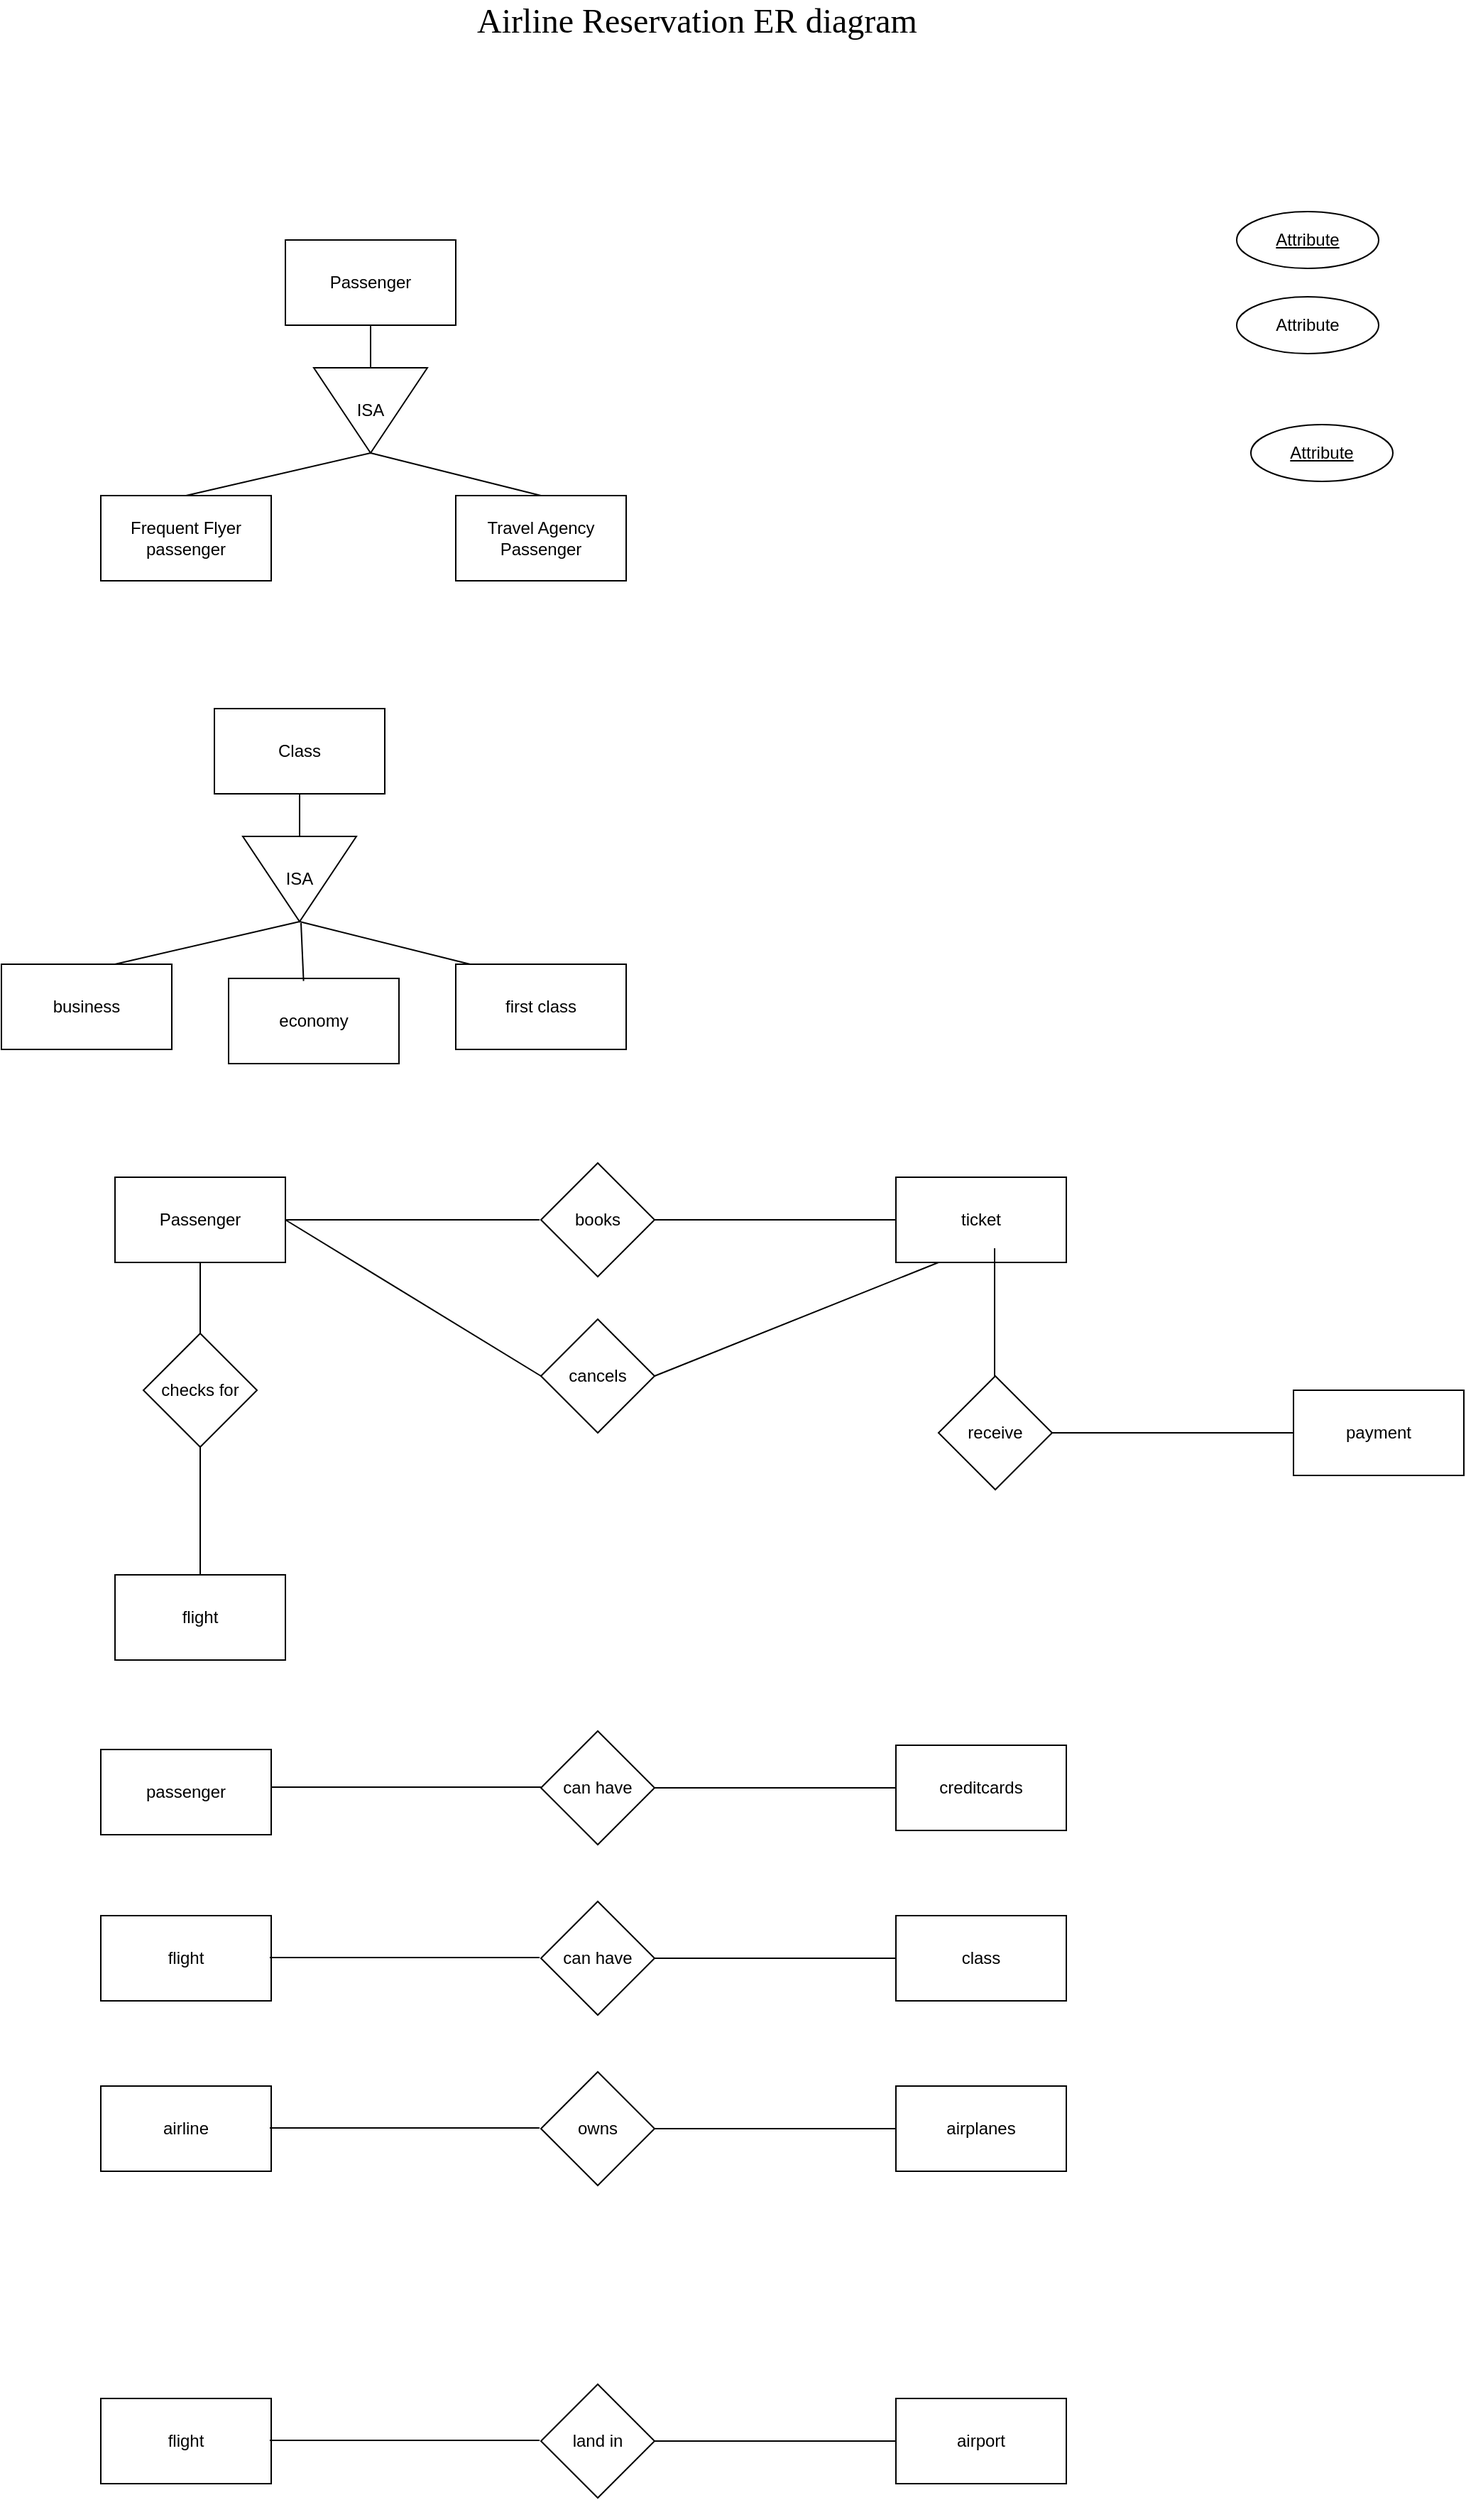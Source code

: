 <mxfile version="21.1.2" type="github">
  <diagram name="Page-1" id="zZewco96g88wtQCTiWM7">
    <mxGraphModel dx="1900" dy="581" grid="1" gridSize="10" guides="1" tooltips="1" connect="1" arrows="1" fold="1" page="1" pageScale="1" pageWidth="850" pageHeight="1100" math="0" shadow="0">
      <root>
        <mxCell id="0" />
        <mxCell id="1" parent="0" />
        <mxCell id="6-gSjD5hY4xRekWxIjLO-1" value="&lt;font face=&quot;Times New Roman&quot; style=&quot;font-size: 24px;&quot;&gt;Airline Reservation ER diagram&lt;/font&gt;" style="text;html=1;strokeColor=none;fillColor=none;align=center;verticalAlign=middle;whiteSpace=wrap;rounded=0;" parent="1" vertex="1">
          <mxGeometry x="300" y="51" width="340" height="30" as="geometry" />
        </mxCell>
        <mxCell id="6-gSjD5hY4xRekWxIjLO-2" value="Passenger" style="rounded=0;whiteSpace=wrap;html=1;" parent="1" vertex="1">
          <mxGeometry x="180" y="220" width="120" height="60" as="geometry" />
        </mxCell>
        <mxCell id="6-gSjD5hY4xRekWxIjLO-3" value="Attribute" style="ellipse;whiteSpace=wrap;html=1;align=center;fontStyle=4;" parent="1" vertex="1">
          <mxGeometry x="850" y="200" width="100" height="40" as="geometry" />
        </mxCell>
        <mxCell id="6-gSjD5hY4xRekWxIjLO-4" value="Attribute" style="ellipse;whiteSpace=wrap;html=1;align=center;" parent="1" vertex="1">
          <mxGeometry x="850" y="260" width="100" height="40" as="geometry" />
        </mxCell>
        <mxCell id="6-gSjD5hY4xRekWxIjLO-5" value="Attribute" style="ellipse;whiteSpace=wrap;html=1;align=center;fontStyle=4;" parent="1" vertex="1">
          <mxGeometry x="860" y="350" width="100" height="40" as="geometry" />
        </mxCell>
        <mxCell id="5l7vCbb30mwXu33C-PbP-1" value="Frequent Flyer passenger" style="rounded=0;whiteSpace=wrap;html=1;" vertex="1" parent="1">
          <mxGeometry x="50" y="400" width="120" height="60" as="geometry" />
        </mxCell>
        <mxCell id="5l7vCbb30mwXu33C-PbP-2" value="Travel Agency Passenger" style="rounded=0;whiteSpace=wrap;html=1;" vertex="1" parent="1">
          <mxGeometry x="300" y="400" width="120" height="60" as="geometry" />
        </mxCell>
        <mxCell id="5l7vCbb30mwXu33C-PbP-4" value="ISA" style="triangle;whiteSpace=wrap;html=1;direction=south;" vertex="1" parent="1">
          <mxGeometry x="200" y="310" width="80" height="60" as="geometry" />
        </mxCell>
        <mxCell id="5l7vCbb30mwXu33C-PbP-5" value="" style="endArrow=none;html=1;rounded=0;entryX=0.5;entryY=1;entryDx=0;entryDy=0;" edge="1" parent="1" source="5l7vCbb30mwXu33C-PbP-4" target="6-gSjD5hY4xRekWxIjLO-2">
          <mxGeometry width="50" height="50" relative="1" as="geometry">
            <mxPoint x="400" y="310" as="sourcePoint" />
            <mxPoint x="450" y="260" as="targetPoint" />
          </mxGeometry>
        </mxCell>
        <mxCell id="5l7vCbb30mwXu33C-PbP-8" value="" style="endArrow=none;html=1;rounded=0;entryX=1;entryY=0.5;entryDx=0;entryDy=0;" edge="1" parent="1" target="5l7vCbb30mwXu33C-PbP-4">
          <mxGeometry width="50" height="50" relative="1" as="geometry">
            <mxPoint x="360" y="400" as="sourcePoint" />
            <mxPoint x="250" y="376" as="targetPoint" />
          </mxGeometry>
        </mxCell>
        <mxCell id="5l7vCbb30mwXu33C-PbP-9" value="" style="endArrow=none;html=1;rounded=0;entryX=1;entryY=0.5;entryDx=0;entryDy=0;" edge="1" parent="1" target="5l7vCbb30mwXu33C-PbP-4">
          <mxGeometry width="50" height="50" relative="1" as="geometry">
            <mxPoint x="110" y="400" as="sourcePoint" />
            <mxPoint x="250" y="380" as="targetPoint" />
          </mxGeometry>
        </mxCell>
        <mxCell id="5l7vCbb30mwXu33C-PbP-10" value="business" style="rounded=0;whiteSpace=wrap;html=1;" vertex="1" parent="1">
          <mxGeometry x="-20" y="730" width="120" height="60" as="geometry" />
        </mxCell>
        <mxCell id="5l7vCbb30mwXu33C-PbP-11" value="Passenger" style="rounded=0;whiteSpace=wrap;html=1;" vertex="1" parent="1">
          <mxGeometry x="60" y="880" width="120" height="60" as="geometry" />
        </mxCell>
        <mxCell id="5l7vCbb30mwXu33C-PbP-12" value="Class" style="rounded=0;whiteSpace=wrap;html=1;" vertex="1" parent="1">
          <mxGeometry x="130" y="550" width="120" height="60" as="geometry" />
        </mxCell>
        <mxCell id="5l7vCbb30mwXu33C-PbP-13" value="first class" style="rounded=0;whiteSpace=wrap;html=1;" vertex="1" parent="1">
          <mxGeometry x="300" y="730" width="120" height="60" as="geometry" />
        </mxCell>
        <mxCell id="5l7vCbb30mwXu33C-PbP-14" value="ISA" style="triangle;whiteSpace=wrap;html=1;direction=south;" vertex="1" parent="1">
          <mxGeometry x="150" y="640" width="80" height="60" as="geometry" />
        </mxCell>
        <mxCell id="5l7vCbb30mwXu33C-PbP-15" value="" style="endArrow=none;html=1;rounded=0;entryX=0.5;entryY=1;entryDx=0;entryDy=0;" edge="1" parent="1" source="5l7vCbb30mwXu33C-PbP-14" target="5l7vCbb30mwXu33C-PbP-12">
          <mxGeometry width="50" height="50" relative="1" as="geometry">
            <mxPoint x="350" y="640" as="sourcePoint" />
            <mxPoint x="400" y="590" as="targetPoint" />
          </mxGeometry>
        </mxCell>
        <mxCell id="5l7vCbb30mwXu33C-PbP-16" value="" style="endArrow=none;html=1;rounded=0;entryX=1;entryY=0.5;entryDx=0;entryDy=0;" edge="1" parent="1" target="5l7vCbb30mwXu33C-PbP-14">
          <mxGeometry width="50" height="50" relative="1" as="geometry">
            <mxPoint x="310" y="730" as="sourcePoint" />
            <mxPoint x="200" y="706" as="targetPoint" />
          </mxGeometry>
        </mxCell>
        <mxCell id="5l7vCbb30mwXu33C-PbP-17" value="" style="endArrow=none;html=1;rounded=0;entryX=1;entryY=0.5;entryDx=0;entryDy=0;" edge="1" parent="1" target="5l7vCbb30mwXu33C-PbP-14">
          <mxGeometry width="50" height="50" relative="1" as="geometry">
            <mxPoint x="60" y="730" as="sourcePoint" />
            <mxPoint x="200" y="710" as="targetPoint" />
          </mxGeometry>
        </mxCell>
        <mxCell id="5l7vCbb30mwXu33C-PbP-18" value="economy" style="rounded=0;whiteSpace=wrap;html=1;" vertex="1" parent="1">
          <mxGeometry x="140" y="740" width="120" height="60" as="geometry" />
        </mxCell>
        <mxCell id="5l7vCbb30mwXu33C-PbP-19" value="" style="endArrow=none;html=1;rounded=0;entryX=0.5;entryY=1;entryDx=0;entryDy=0;exitX=0.44;exitY=0.03;exitDx=0;exitDy=0;exitPerimeter=0;" edge="1" parent="1" source="5l7vCbb30mwXu33C-PbP-18">
          <mxGeometry width="50" height="50" relative="1" as="geometry">
            <mxPoint x="191" y="731" as="sourcePoint" />
            <mxPoint x="191" y="701" as="targetPoint" />
          </mxGeometry>
        </mxCell>
        <mxCell id="5l7vCbb30mwXu33C-PbP-20" value="ticket" style="rounded=0;whiteSpace=wrap;html=1;" vertex="1" parent="1">
          <mxGeometry x="610" y="880" width="120" height="60" as="geometry" />
        </mxCell>
        <mxCell id="5l7vCbb30mwXu33C-PbP-21" value="books" style="rhombus;whiteSpace=wrap;html=1;" vertex="1" parent="1">
          <mxGeometry x="360" y="870" width="80" height="80" as="geometry" />
        </mxCell>
        <mxCell id="5l7vCbb30mwXu33C-PbP-22" value="cancels" style="rhombus;whiteSpace=wrap;html=1;" vertex="1" parent="1">
          <mxGeometry x="360" y="980" width="80" height="80" as="geometry" />
        </mxCell>
        <mxCell id="5l7vCbb30mwXu33C-PbP-23" value="checks for" style="rhombus;whiteSpace=wrap;html=1;" vertex="1" parent="1">
          <mxGeometry x="80" y="990" width="80" height="80" as="geometry" />
        </mxCell>
        <mxCell id="5l7vCbb30mwXu33C-PbP-24" value="" style="endArrow=none;html=1;rounded=0;entryX=0;entryY=0.5;entryDx=0;entryDy=0;exitX=1;exitY=0.5;exitDx=0;exitDy=0;" edge="1" parent="1" source="5l7vCbb30mwXu33C-PbP-21" target="5l7vCbb30mwXu33C-PbP-20">
          <mxGeometry width="50" height="50" relative="1" as="geometry">
            <mxPoint x="380" y="900" as="sourcePoint" />
            <mxPoint x="430" y="850" as="targetPoint" />
          </mxGeometry>
        </mxCell>
        <mxCell id="5l7vCbb30mwXu33C-PbP-25" value="" style="endArrow=none;html=1;rounded=0;entryX=0;entryY=0.5;entryDx=0;entryDy=0;exitX=1;exitY=0.5;exitDx=0;exitDy=0;" edge="1" parent="1" source="5l7vCbb30mwXu33C-PbP-11">
          <mxGeometry width="50" height="50" relative="1" as="geometry">
            <mxPoint x="189" y="910" as="sourcePoint" />
            <mxPoint x="359" y="910" as="targetPoint" />
          </mxGeometry>
        </mxCell>
        <mxCell id="5l7vCbb30mwXu33C-PbP-26" value="" style="endArrow=none;html=1;rounded=0;entryX=0;entryY=0.5;entryDx=0;entryDy=0;exitX=1;exitY=0.5;exitDx=0;exitDy=0;" edge="1" parent="1" source="5l7vCbb30mwXu33C-PbP-11" target="5l7vCbb30mwXu33C-PbP-22">
          <mxGeometry width="50" height="50" relative="1" as="geometry">
            <mxPoint x="460" y="930" as="sourcePoint" />
            <mxPoint x="630" y="930" as="targetPoint" />
          </mxGeometry>
        </mxCell>
        <mxCell id="5l7vCbb30mwXu33C-PbP-27" value="" style="endArrow=none;html=1;rounded=0;entryX=0;entryY=0.5;entryDx=0;entryDy=0;exitX=1;exitY=0.5;exitDx=0;exitDy=0;" edge="1" parent="1" source="5l7vCbb30mwXu33C-PbP-22">
          <mxGeometry width="50" height="50" relative="1" as="geometry">
            <mxPoint x="470" y="940" as="sourcePoint" />
            <mxPoint x="640" y="940" as="targetPoint" />
          </mxGeometry>
        </mxCell>
        <mxCell id="5l7vCbb30mwXu33C-PbP-28" value="" style="endArrow=none;html=1;rounded=0;exitX=0.5;exitY=1;exitDx=0;exitDy=0;" edge="1" parent="1" source="5l7vCbb30mwXu33C-PbP-11" target="5l7vCbb30mwXu33C-PbP-23">
          <mxGeometry width="50" height="50" relative="1" as="geometry">
            <mxPoint x="480" y="950" as="sourcePoint" />
            <mxPoint x="650" y="950" as="targetPoint" />
          </mxGeometry>
        </mxCell>
        <mxCell id="5l7vCbb30mwXu33C-PbP-29" value="flight" style="rounded=0;whiteSpace=wrap;html=1;" vertex="1" parent="1">
          <mxGeometry x="60" y="1160" width="120" height="60" as="geometry" />
        </mxCell>
        <mxCell id="5l7vCbb30mwXu33C-PbP-30" value="passenger" style="rounded=0;whiteSpace=wrap;html=1;" vertex="1" parent="1">
          <mxGeometry x="50" y="1283" width="120" height="60" as="geometry" />
        </mxCell>
        <mxCell id="5l7vCbb30mwXu33C-PbP-31" value="" style="endArrow=none;html=1;rounded=0;entryX=0.5;entryY=0;entryDx=0;entryDy=0;exitX=0.5;exitY=1;exitDx=0;exitDy=0;" edge="1" parent="1" source="5l7vCbb30mwXu33C-PbP-23" target="5l7vCbb30mwXu33C-PbP-29">
          <mxGeometry width="50" height="50" relative="1" as="geometry">
            <mxPoint x="120" y="1080" as="sourcePoint" />
            <mxPoint x="130" y="1000" as="targetPoint" />
          </mxGeometry>
        </mxCell>
        <mxCell id="5l7vCbb30mwXu33C-PbP-32" value="creditcards" style="rounded=0;whiteSpace=wrap;html=1;" vertex="1" parent="1">
          <mxGeometry x="610" y="1280" width="120" height="60" as="geometry" />
        </mxCell>
        <mxCell id="5l7vCbb30mwXu33C-PbP-33" value="can have" style="rhombus;whiteSpace=wrap;html=1;" vertex="1" parent="1">
          <mxGeometry x="360" y="1270" width="80" height="80" as="geometry" />
        </mxCell>
        <mxCell id="5l7vCbb30mwXu33C-PbP-34" value="" style="endArrow=none;html=1;rounded=0;entryX=0;entryY=0.5;entryDx=0;entryDy=0;" edge="1" parent="1" target="5l7vCbb30mwXu33C-PbP-32">
          <mxGeometry width="50" height="50" relative="1" as="geometry">
            <mxPoint x="440" y="1310" as="sourcePoint" />
            <mxPoint x="610" y="1312.5" as="targetPoint" />
          </mxGeometry>
        </mxCell>
        <mxCell id="5l7vCbb30mwXu33C-PbP-35" value="" style="endArrow=none;html=1;rounded=0;" edge="1" parent="1">
          <mxGeometry width="50" height="50" relative="1" as="geometry">
            <mxPoint x="170" y="1309.5" as="sourcePoint" />
            <mxPoint x="360" y="1309.5" as="targetPoint" />
          </mxGeometry>
        </mxCell>
        <mxCell id="5l7vCbb30mwXu33C-PbP-39" value="payment" style="rounded=0;whiteSpace=wrap;html=1;" vertex="1" parent="1">
          <mxGeometry x="890" y="1030" width="120" height="60" as="geometry" />
        </mxCell>
        <mxCell id="5l7vCbb30mwXu33C-PbP-40" value="receive" style="rhombus;whiteSpace=wrap;html=1;" vertex="1" parent="1">
          <mxGeometry x="640" y="1020" width="80" height="80" as="geometry" />
        </mxCell>
        <mxCell id="5l7vCbb30mwXu33C-PbP-41" value="" style="endArrow=none;html=1;rounded=0;entryX=0;entryY=0.5;entryDx=0;entryDy=0;" edge="1" parent="1" target="5l7vCbb30mwXu33C-PbP-39">
          <mxGeometry width="50" height="50" relative="1" as="geometry">
            <mxPoint x="720" y="1060" as="sourcePoint" />
            <mxPoint x="890" y="1062.5" as="targetPoint" />
          </mxGeometry>
        </mxCell>
        <mxCell id="5l7vCbb30mwXu33C-PbP-42" value="" style="endArrow=none;html=1;rounded=0;entryX=0.5;entryY=0;entryDx=0;entryDy=0;exitX=0.5;exitY=1;exitDx=0;exitDy=0;" edge="1" parent="1">
          <mxGeometry width="50" height="50" relative="1" as="geometry">
            <mxPoint x="679.5" y="930" as="sourcePoint" />
            <mxPoint x="679.5" y="1020" as="targetPoint" />
          </mxGeometry>
        </mxCell>
        <mxCell id="5l7vCbb30mwXu33C-PbP-43" value="flight" style="rounded=0;whiteSpace=wrap;html=1;" vertex="1" parent="1">
          <mxGeometry x="50" y="1400" width="120" height="60" as="geometry" />
        </mxCell>
        <mxCell id="5l7vCbb30mwXu33C-PbP-44" value="class" style="rounded=0;whiteSpace=wrap;html=1;" vertex="1" parent="1">
          <mxGeometry x="610" y="1400" width="120" height="60" as="geometry" />
        </mxCell>
        <mxCell id="5l7vCbb30mwXu33C-PbP-45" value="can have" style="rhombus;whiteSpace=wrap;html=1;" vertex="1" parent="1">
          <mxGeometry x="360" y="1390" width="80" height="80" as="geometry" />
        </mxCell>
        <mxCell id="5l7vCbb30mwXu33C-PbP-46" value="" style="endArrow=none;html=1;rounded=0;entryX=0;entryY=0.5;entryDx=0;entryDy=0;" edge="1" parent="1">
          <mxGeometry width="50" height="50" relative="1" as="geometry">
            <mxPoint x="440" y="1430" as="sourcePoint" />
            <mxPoint x="610" y="1430" as="targetPoint" />
          </mxGeometry>
        </mxCell>
        <mxCell id="5l7vCbb30mwXu33C-PbP-47" value="" style="endArrow=none;html=1;rounded=0;" edge="1" parent="1">
          <mxGeometry width="50" height="50" relative="1" as="geometry">
            <mxPoint x="169" y="1429.5" as="sourcePoint" />
            <mxPoint x="359" y="1429.5" as="targetPoint" />
          </mxGeometry>
        </mxCell>
        <mxCell id="5l7vCbb30mwXu33C-PbP-48" value="airline" style="rounded=0;whiteSpace=wrap;html=1;" vertex="1" parent="1">
          <mxGeometry x="50" y="1520" width="120" height="60" as="geometry" />
        </mxCell>
        <mxCell id="5l7vCbb30mwXu33C-PbP-49" value="airplanes" style="rounded=0;whiteSpace=wrap;html=1;" vertex="1" parent="1">
          <mxGeometry x="610" y="1520" width="120" height="60" as="geometry" />
        </mxCell>
        <mxCell id="5l7vCbb30mwXu33C-PbP-50" value="owns" style="rhombus;whiteSpace=wrap;html=1;" vertex="1" parent="1">
          <mxGeometry x="360" y="1510" width="80" height="80" as="geometry" />
        </mxCell>
        <mxCell id="5l7vCbb30mwXu33C-PbP-51" value="" style="endArrow=none;html=1;rounded=0;entryX=0;entryY=0.5;entryDx=0;entryDy=0;" edge="1" parent="1">
          <mxGeometry width="50" height="50" relative="1" as="geometry">
            <mxPoint x="440" y="1550" as="sourcePoint" />
            <mxPoint x="610" y="1550" as="targetPoint" />
          </mxGeometry>
        </mxCell>
        <mxCell id="5l7vCbb30mwXu33C-PbP-52" value="" style="endArrow=none;html=1;rounded=0;" edge="1" parent="1">
          <mxGeometry width="50" height="50" relative="1" as="geometry">
            <mxPoint x="169" y="1549.5" as="sourcePoint" />
            <mxPoint x="359" y="1549.5" as="targetPoint" />
          </mxGeometry>
        </mxCell>
        <mxCell id="5l7vCbb30mwXu33C-PbP-59" value="flight" style="rounded=0;whiteSpace=wrap;html=1;" vertex="1" parent="1">
          <mxGeometry x="50" y="1740" width="120" height="60" as="geometry" />
        </mxCell>
        <mxCell id="5l7vCbb30mwXu33C-PbP-60" value="airport" style="rounded=0;whiteSpace=wrap;html=1;" vertex="1" parent="1">
          <mxGeometry x="610" y="1740" width="120" height="60" as="geometry" />
        </mxCell>
        <mxCell id="5l7vCbb30mwXu33C-PbP-61" value="land in" style="rhombus;whiteSpace=wrap;html=1;" vertex="1" parent="1">
          <mxGeometry x="360" y="1730" width="80" height="80" as="geometry" />
        </mxCell>
        <mxCell id="5l7vCbb30mwXu33C-PbP-62" value="" style="endArrow=none;html=1;rounded=0;entryX=0;entryY=0.5;entryDx=0;entryDy=0;" edge="1" parent="1">
          <mxGeometry width="50" height="50" relative="1" as="geometry">
            <mxPoint x="440" y="1770" as="sourcePoint" />
            <mxPoint x="610" y="1770" as="targetPoint" />
          </mxGeometry>
        </mxCell>
        <mxCell id="5l7vCbb30mwXu33C-PbP-63" value="" style="endArrow=none;html=1;rounded=0;" edge="1" parent="1">
          <mxGeometry width="50" height="50" relative="1" as="geometry">
            <mxPoint x="169" y="1769.5" as="sourcePoint" />
            <mxPoint x="359" y="1769.5" as="targetPoint" />
          </mxGeometry>
        </mxCell>
      </root>
    </mxGraphModel>
  </diagram>
</mxfile>
